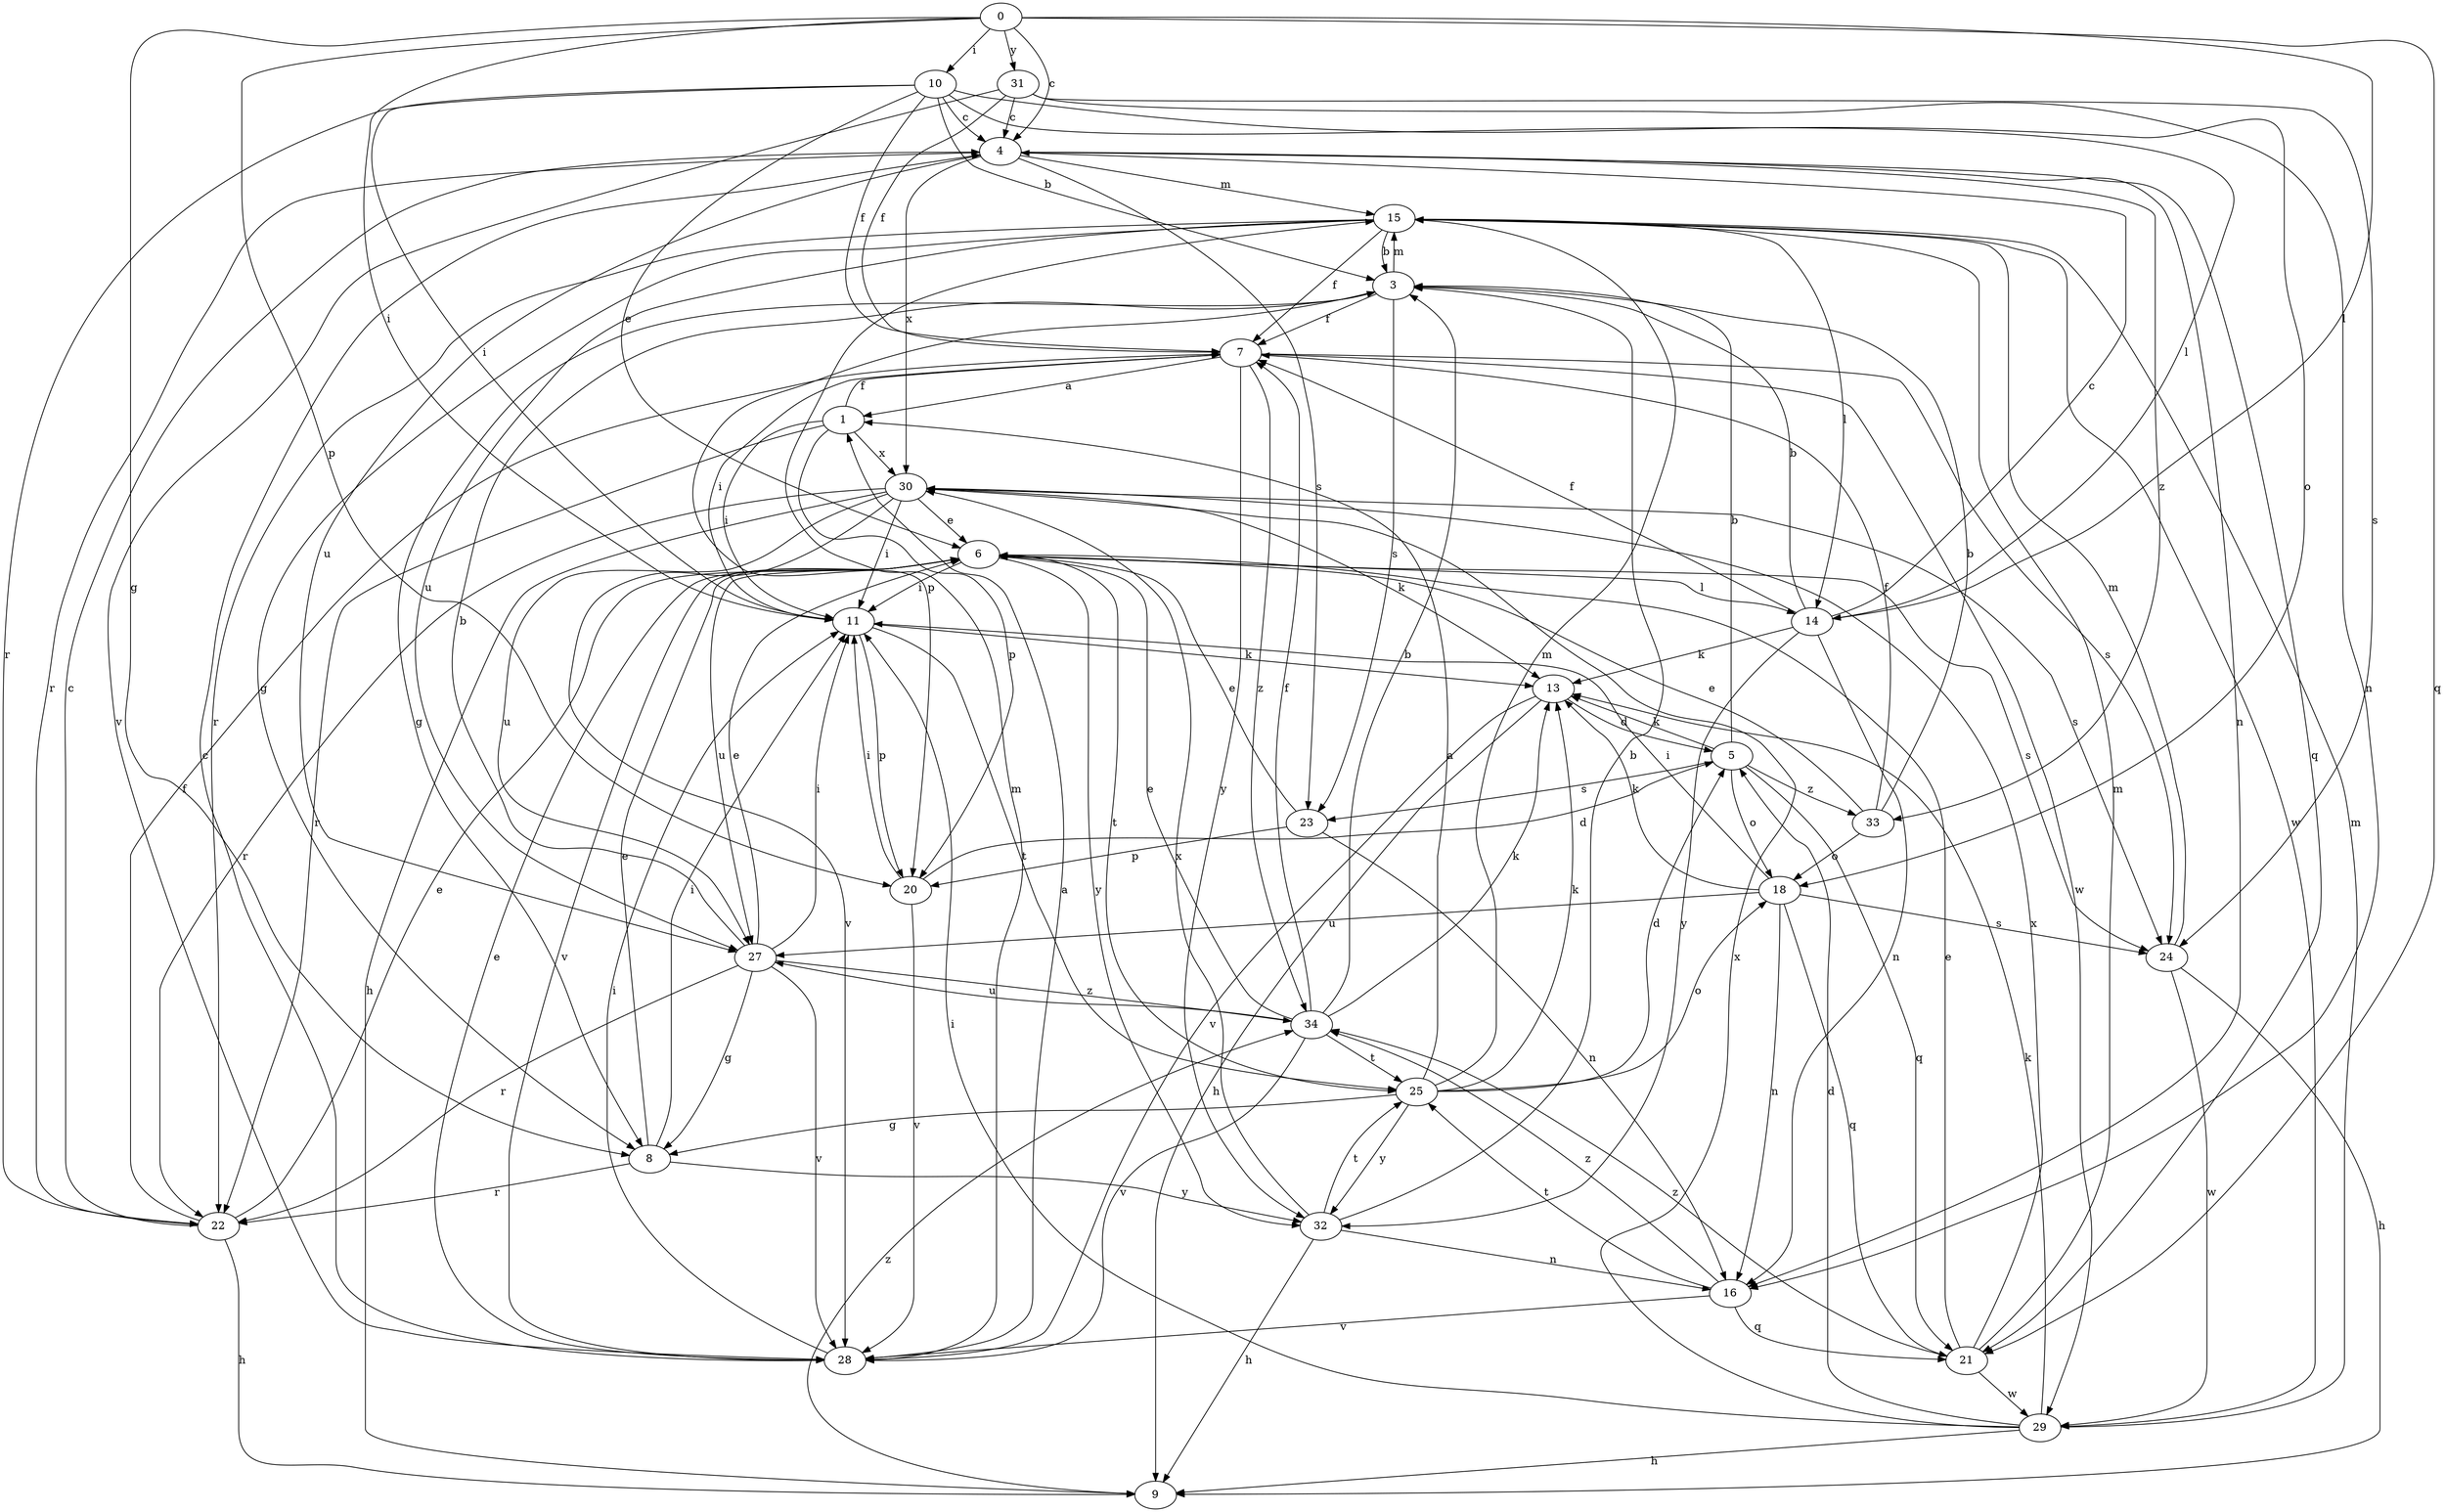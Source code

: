 strict digraph  {
0;
1;
3;
4;
5;
6;
7;
8;
9;
10;
11;
13;
14;
15;
16;
18;
20;
21;
22;
23;
24;
25;
27;
28;
29;
30;
31;
32;
33;
34;
0 -> 4  [label=c];
0 -> 8  [label=g];
0 -> 10  [label=i];
0 -> 11  [label=i];
0 -> 14  [label=l];
0 -> 20  [label=p];
0 -> 21  [label=q];
0 -> 31  [label=y];
1 -> 7  [label=f];
1 -> 11  [label=i];
1 -> 20  [label=p];
1 -> 22  [label=r];
1 -> 30  [label=x];
3 -> 7  [label=f];
3 -> 8  [label=g];
3 -> 15  [label=m];
3 -> 20  [label=p];
3 -> 23  [label=s];
4 -> 15  [label=m];
4 -> 16  [label=n];
4 -> 21  [label=q];
4 -> 22  [label=r];
4 -> 23  [label=s];
4 -> 27  [label=u];
4 -> 30  [label=x];
4 -> 33  [label=z];
5 -> 3  [label=b];
5 -> 13  [label=k];
5 -> 18  [label=o];
5 -> 21  [label=q];
5 -> 23  [label=s];
5 -> 33  [label=z];
6 -> 11  [label=i];
6 -> 14  [label=l];
6 -> 24  [label=s];
6 -> 25  [label=t];
6 -> 27  [label=u];
6 -> 28  [label=v];
6 -> 32  [label=y];
7 -> 1  [label=a];
7 -> 11  [label=i];
7 -> 24  [label=s];
7 -> 29  [label=w];
7 -> 32  [label=y];
7 -> 34  [label=z];
8 -> 6  [label=e];
8 -> 11  [label=i];
8 -> 22  [label=r];
8 -> 32  [label=y];
9 -> 34  [label=z];
10 -> 3  [label=b];
10 -> 4  [label=c];
10 -> 6  [label=e];
10 -> 7  [label=f];
10 -> 11  [label=i];
10 -> 14  [label=l];
10 -> 18  [label=o];
10 -> 22  [label=r];
11 -> 13  [label=k];
11 -> 20  [label=p];
11 -> 25  [label=t];
13 -> 5  [label=d];
13 -> 9  [label=h];
13 -> 28  [label=v];
14 -> 3  [label=b];
14 -> 4  [label=c];
14 -> 7  [label=f];
14 -> 13  [label=k];
14 -> 16  [label=n];
14 -> 32  [label=y];
15 -> 3  [label=b];
15 -> 7  [label=f];
15 -> 8  [label=g];
15 -> 14  [label=l];
15 -> 22  [label=r];
15 -> 27  [label=u];
15 -> 29  [label=w];
16 -> 21  [label=q];
16 -> 25  [label=t];
16 -> 28  [label=v];
16 -> 34  [label=z];
18 -> 11  [label=i];
18 -> 13  [label=k];
18 -> 16  [label=n];
18 -> 21  [label=q];
18 -> 24  [label=s];
18 -> 27  [label=u];
20 -> 5  [label=d];
20 -> 11  [label=i];
20 -> 28  [label=v];
21 -> 6  [label=e];
21 -> 15  [label=m];
21 -> 29  [label=w];
21 -> 30  [label=x];
21 -> 34  [label=z];
22 -> 4  [label=c];
22 -> 6  [label=e];
22 -> 7  [label=f];
22 -> 9  [label=h];
23 -> 6  [label=e];
23 -> 16  [label=n];
23 -> 20  [label=p];
24 -> 9  [label=h];
24 -> 15  [label=m];
24 -> 29  [label=w];
25 -> 1  [label=a];
25 -> 5  [label=d];
25 -> 8  [label=g];
25 -> 13  [label=k];
25 -> 15  [label=m];
25 -> 18  [label=o];
25 -> 32  [label=y];
27 -> 3  [label=b];
27 -> 6  [label=e];
27 -> 8  [label=g];
27 -> 11  [label=i];
27 -> 22  [label=r];
27 -> 28  [label=v];
27 -> 34  [label=z];
28 -> 1  [label=a];
28 -> 4  [label=c];
28 -> 6  [label=e];
28 -> 11  [label=i];
28 -> 15  [label=m];
29 -> 5  [label=d];
29 -> 9  [label=h];
29 -> 11  [label=i];
29 -> 13  [label=k];
29 -> 15  [label=m];
29 -> 30  [label=x];
30 -> 6  [label=e];
30 -> 9  [label=h];
30 -> 11  [label=i];
30 -> 13  [label=k];
30 -> 22  [label=r];
30 -> 24  [label=s];
30 -> 27  [label=u];
30 -> 28  [label=v];
31 -> 4  [label=c];
31 -> 7  [label=f];
31 -> 16  [label=n];
31 -> 24  [label=s];
31 -> 28  [label=v];
32 -> 3  [label=b];
32 -> 9  [label=h];
32 -> 16  [label=n];
32 -> 25  [label=t];
32 -> 30  [label=x];
33 -> 3  [label=b];
33 -> 6  [label=e];
33 -> 7  [label=f];
33 -> 18  [label=o];
34 -> 3  [label=b];
34 -> 6  [label=e];
34 -> 7  [label=f];
34 -> 13  [label=k];
34 -> 25  [label=t];
34 -> 27  [label=u];
34 -> 28  [label=v];
}
